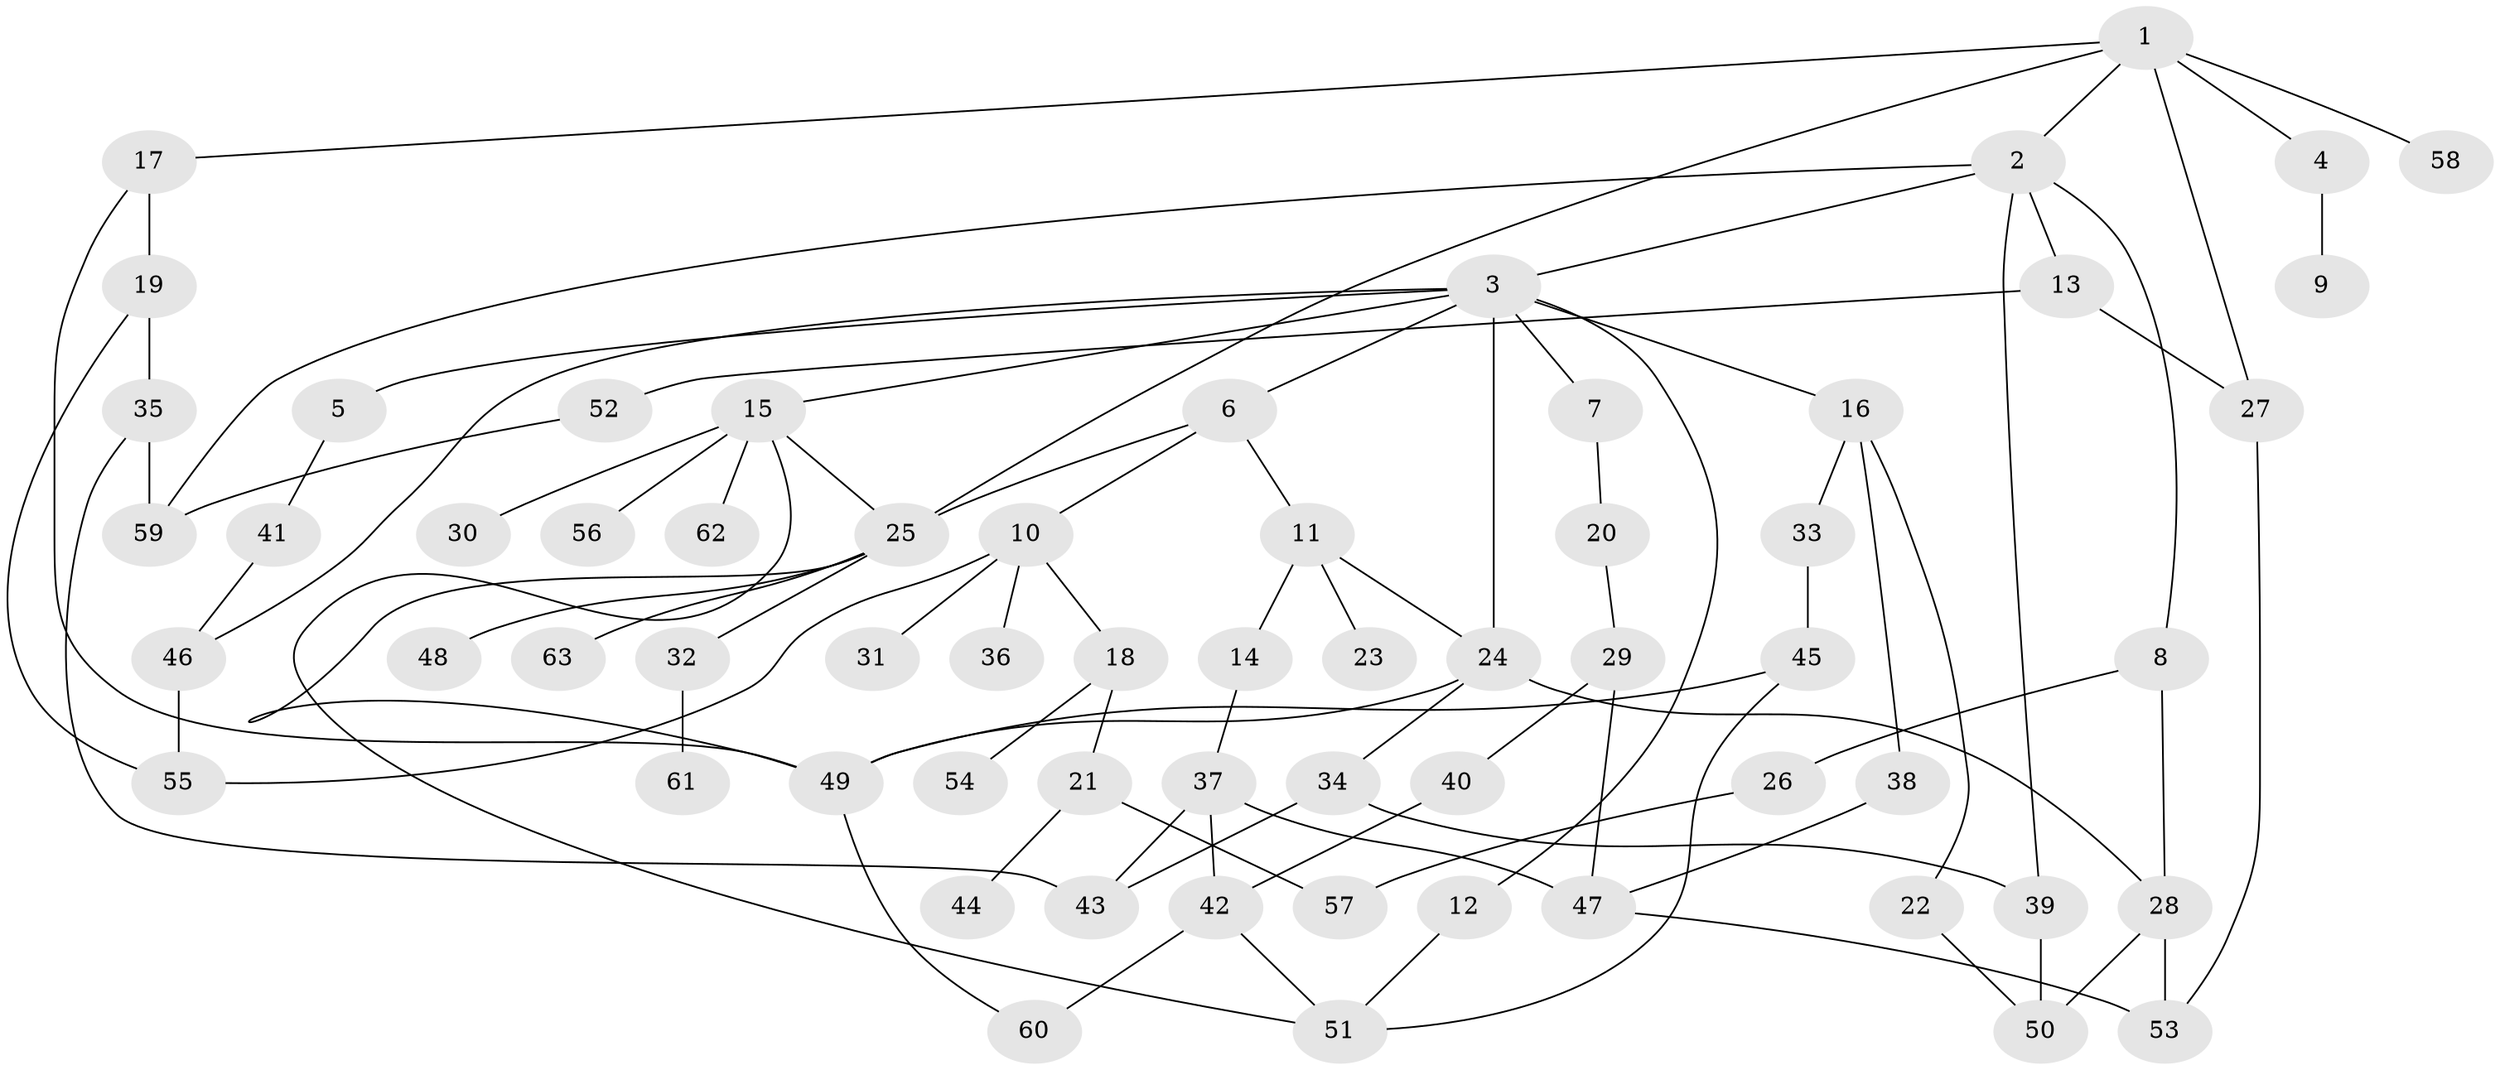 // coarse degree distribution, {5: 0.1, 7: 0.025, 9: 0.025, 2: 0.2, 1: 0.275, 6: 0.075, 4: 0.175, 3: 0.1, 11: 0.025}
// Generated by graph-tools (version 1.1) at 2025/41/03/06/25 10:41:27]
// undirected, 63 vertices, 90 edges
graph export_dot {
graph [start="1"]
  node [color=gray90,style=filled];
  1;
  2;
  3;
  4;
  5;
  6;
  7;
  8;
  9;
  10;
  11;
  12;
  13;
  14;
  15;
  16;
  17;
  18;
  19;
  20;
  21;
  22;
  23;
  24;
  25;
  26;
  27;
  28;
  29;
  30;
  31;
  32;
  33;
  34;
  35;
  36;
  37;
  38;
  39;
  40;
  41;
  42;
  43;
  44;
  45;
  46;
  47;
  48;
  49;
  50;
  51;
  52;
  53;
  54;
  55;
  56;
  57;
  58;
  59;
  60;
  61;
  62;
  63;
  1 -- 2;
  1 -- 4;
  1 -- 17;
  1 -- 58;
  1 -- 25;
  1 -- 27;
  2 -- 3;
  2 -- 8;
  2 -- 13;
  2 -- 39;
  2 -- 59;
  3 -- 5;
  3 -- 6;
  3 -- 7;
  3 -- 12;
  3 -- 15;
  3 -- 16;
  3 -- 24;
  3 -- 46;
  4 -- 9;
  5 -- 41;
  6 -- 10;
  6 -- 11;
  6 -- 25;
  7 -- 20;
  8 -- 26;
  8 -- 28;
  10 -- 18;
  10 -- 31;
  10 -- 36;
  10 -- 55;
  11 -- 14;
  11 -- 23;
  11 -- 24;
  12 -- 51;
  13 -- 27;
  13 -- 52;
  14 -- 37;
  15 -- 30;
  15 -- 56;
  15 -- 62;
  15 -- 25;
  15 -- 51;
  16 -- 22;
  16 -- 33;
  16 -- 38;
  17 -- 19;
  17 -- 49;
  18 -- 21;
  18 -- 54;
  19 -- 35;
  19 -- 55;
  20 -- 29;
  21 -- 44;
  21 -- 57;
  22 -- 50;
  24 -- 34;
  24 -- 28;
  24 -- 49;
  25 -- 32;
  25 -- 48;
  25 -- 63;
  25 -- 49;
  26 -- 57;
  27 -- 53;
  28 -- 53;
  28 -- 50;
  29 -- 40;
  29 -- 47;
  32 -- 61;
  33 -- 45;
  34 -- 43;
  34 -- 39;
  35 -- 59;
  35 -- 43;
  37 -- 42;
  37 -- 47;
  37 -- 43;
  38 -- 47;
  39 -- 50;
  40 -- 42;
  41 -- 46;
  42 -- 60;
  42 -- 51;
  45 -- 51;
  45 -- 49;
  46 -- 55;
  47 -- 53;
  49 -- 60;
  52 -- 59;
}
